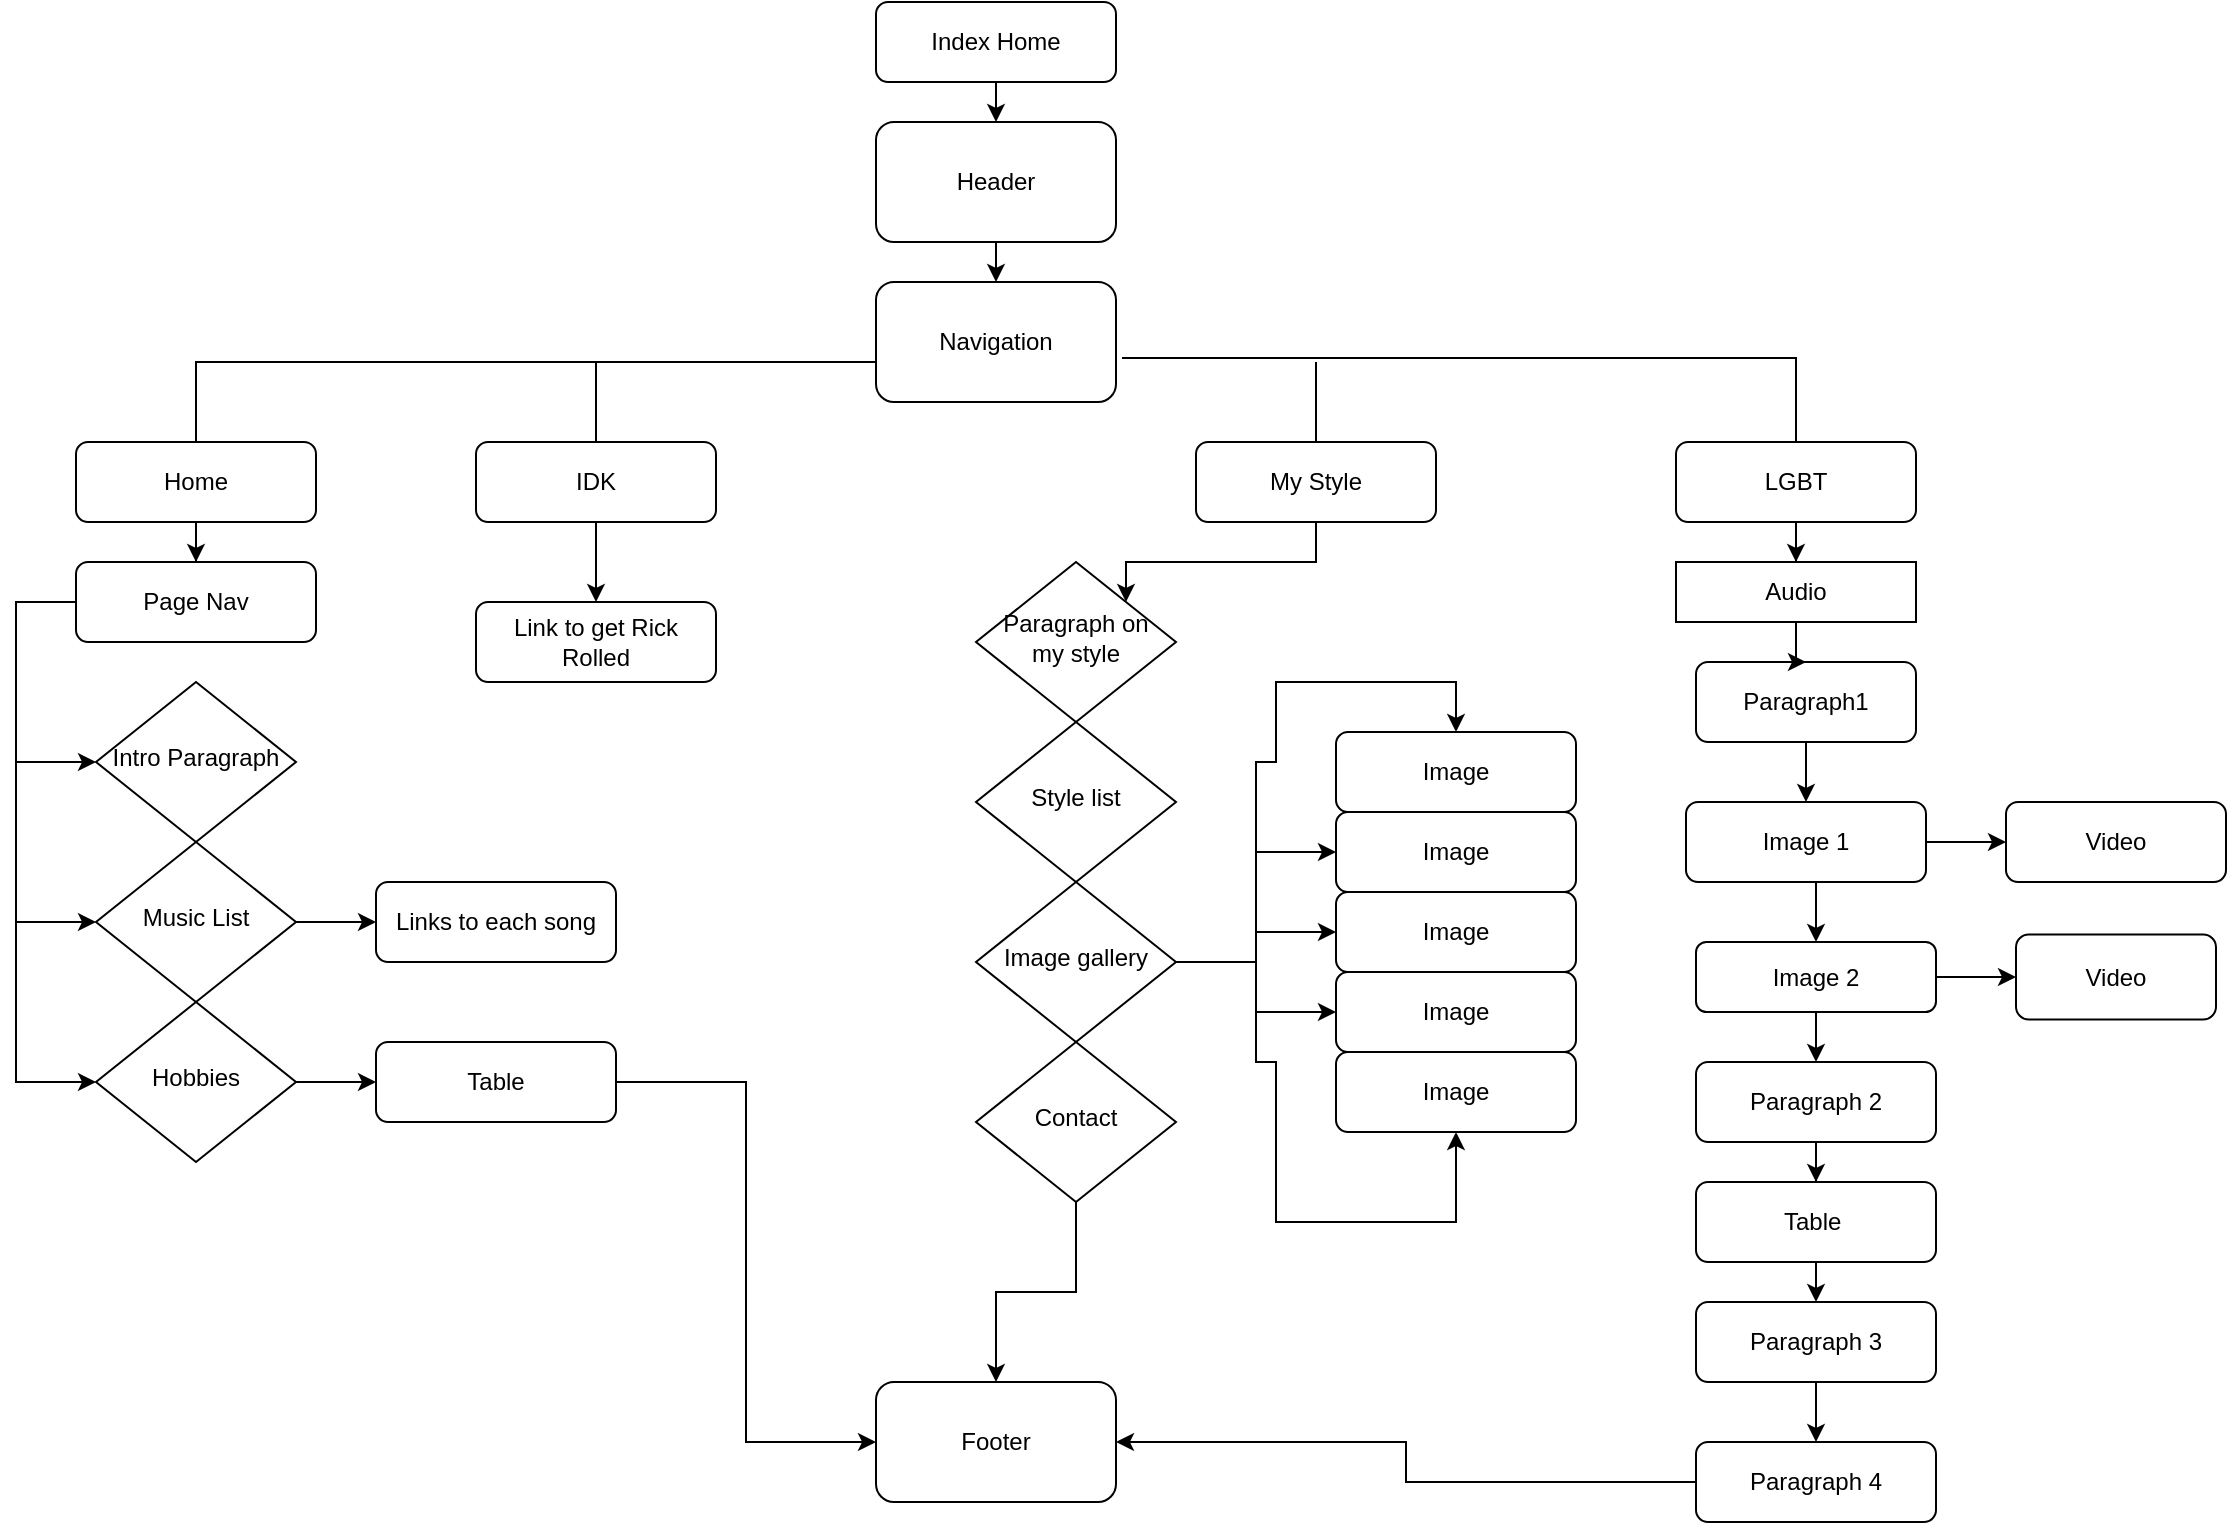 <mxfile version="15.5.7" type="github">
  <diagram id="C5RBs43oDa-KdzZeNtuy" name="Page-1">
    <mxGraphModel dx="1447" dy="803" grid="1" gridSize="10" guides="1" tooltips="1" connect="1" arrows="1" fold="1" page="1" pageScale="1" pageWidth="827" pageHeight="1169" math="0" shadow="0">
      <root>
        <mxCell id="WIyWlLk6GJQsqaUBKTNV-0" />
        <mxCell id="WIyWlLk6GJQsqaUBKTNV-1" parent="WIyWlLk6GJQsqaUBKTNV-0" />
        <mxCell id="OWJtN39UtqV0IVS7BHwt-33" style="edgeStyle=orthogonalEdgeStyle;rounded=0;orthogonalLoop=1;jettySize=auto;html=1;exitX=0.5;exitY=1;exitDx=0;exitDy=0;entryX=0.5;entryY=0;entryDx=0;entryDy=0;" edge="1" parent="WIyWlLk6GJQsqaUBKTNV-1" source="WIyWlLk6GJQsqaUBKTNV-3" target="a3GKjRGJWeOGh6iZVuP2-4">
          <mxGeometry relative="1" as="geometry" />
        </mxCell>
        <mxCell id="WIyWlLk6GJQsqaUBKTNV-3" value="Index Home" style="rounded=1;whiteSpace=wrap;html=1;fontSize=12;glass=0;strokeWidth=1;shadow=0;" parent="WIyWlLk6GJQsqaUBKTNV-1" vertex="1">
          <mxGeometry x="520" y="20" width="120" height="40" as="geometry" />
        </mxCell>
        <mxCell id="WIyWlLk6GJQsqaUBKTNV-6" value="Intro Paragraph" style="rhombus;whiteSpace=wrap;html=1;shadow=0;fontFamily=Helvetica;fontSize=12;align=center;strokeWidth=1;spacing=6;spacingTop=-4;" parent="WIyWlLk6GJQsqaUBKTNV-1" vertex="1">
          <mxGeometry x="130" y="360" width="100" height="80" as="geometry" />
        </mxCell>
        <mxCell id="OWJtN39UtqV0IVS7BHwt-25" style="edgeStyle=orthogonalEdgeStyle;rounded=0;orthogonalLoop=1;jettySize=auto;html=1;entryX=0.5;entryY=0;entryDx=0;entryDy=0;" edge="1" parent="WIyWlLk6GJQsqaUBKTNV-1" source="WIyWlLk6GJQsqaUBKTNV-7" target="WIyWlLk6GJQsqaUBKTNV-11">
          <mxGeometry relative="1" as="geometry" />
        </mxCell>
        <mxCell id="WIyWlLk6GJQsqaUBKTNV-7" value="Home" style="rounded=1;whiteSpace=wrap;html=1;fontSize=12;glass=0;strokeWidth=1;shadow=0;" parent="WIyWlLk6GJQsqaUBKTNV-1" vertex="1">
          <mxGeometry x="120" y="240" width="120" height="40" as="geometry" />
        </mxCell>
        <mxCell id="WIyWlLk6GJQsqaUBKTNV-10" value="Paragraph on my style" style="rhombus;whiteSpace=wrap;html=1;shadow=0;fontFamily=Helvetica;fontSize=12;align=center;strokeWidth=1;spacing=6;spacingTop=-4;" parent="WIyWlLk6GJQsqaUBKTNV-1" vertex="1">
          <mxGeometry x="570" y="300" width="100" height="80" as="geometry" />
        </mxCell>
        <mxCell id="OWJtN39UtqV0IVS7BHwt-20" style="edgeStyle=orthogonalEdgeStyle;rounded=0;orthogonalLoop=1;jettySize=auto;html=1;entryX=0;entryY=0.5;entryDx=0;entryDy=0;" edge="1" parent="WIyWlLk6GJQsqaUBKTNV-1" source="WIyWlLk6GJQsqaUBKTNV-11" target="0Y7FkQb1mfQwZkYvNu1i-4">
          <mxGeometry relative="1" as="geometry">
            <Array as="points">
              <mxPoint x="90" y="320" />
              <mxPoint x="90" y="560" />
            </Array>
          </mxGeometry>
        </mxCell>
        <mxCell id="WIyWlLk6GJQsqaUBKTNV-11" value="Page Nav" style="rounded=1;whiteSpace=wrap;html=1;fontSize=12;glass=0;strokeWidth=1;shadow=0;" parent="WIyWlLk6GJQsqaUBKTNV-1" vertex="1">
          <mxGeometry x="120" y="300" width="120" height="40" as="geometry" />
        </mxCell>
        <mxCell id="WIyWlLk6GJQsqaUBKTNV-12" value="Link to get Rick Rolled" style="rounded=1;whiteSpace=wrap;html=1;fontSize=12;glass=0;strokeWidth=1;shadow=0;" parent="WIyWlLk6GJQsqaUBKTNV-1" vertex="1">
          <mxGeometry x="320" y="320" width="120" height="40" as="geometry" />
        </mxCell>
        <mxCell id="a3GKjRGJWeOGh6iZVuP2-44" style="edgeStyle=orthogonalEdgeStyle;rounded=0;orthogonalLoop=1;jettySize=auto;html=1;entryX=0.5;entryY=0;entryDx=0;entryDy=0;" parent="WIyWlLk6GJQsqaUBKTNV-1" source="0Y7FkQb1mfQwZkYvNu1i-0" target="WIyWlLk6GJQsqaUBKTNV-12" edge="1">
          <mxGeometry relative="1" as="geometry" />
        </mxCell>
        <mxCell id="0Y7FkQb1mfQwZkYvNu1i-0" value="IDK" style="rounded=1;whiteSpace=wrap;html=1;fontSize=12;glass=0;strokeWidth=1;shadow=0;" parent="WIyWlLk6GJQsqaUBKTNV-1" vertex="1">
          <mxGeometry x="320" y="240" width="120" height="40" as="geometry" />
        </mxCell>
        <mxCell id="OWJtN39UtqV0IVS7BHwt-24" style="edgeStyle=orthogonalEdgeStyle;rounded=0;orthogonalLoop=1;jettySize=auto;html=1;entryX=0.5;entryY=0;entryDx=0;entryDy=0;" edge="1" parent="WIyWlLk6GJQsqaUBKTNV-1" source="0Y7FkQb1mfQwZkYvNu1i-1" target="a3GKjRGJWeOGh6iZVuP2-8">
          <mxGeometry relative="1" as="geometry" />
        </mxCell>
        <mxCell id="0Y7FkQb1mfQwZkYvNu1i-1" value="LGBT" style="rounded=1;whiteSpace=wrap;html=1;fontSize=12;glass=0;strokeWidth=1;shadow=0;" parent="WIyWlLk6GJQsqaUBKTNV-1" vertex="1">
          <mxGeometry x="920" y="240" width="120" height="40" as="geometry" />
        </mxCell>
        <mxCell id="OWJtN39UtqV0IVS7BHwt-26" style="edgeStyle=orthogonalEdgeStyle;rounded=0;orthogonalLoop=1;jettySize=auto;html=1;entryX=1;entryY=0;entryDx=0;entryDy=0;" edge="1" parent="WIyWlLk6GJQsqaUBKTNV-1" source="0Y7FkQb1mfQwZkYvNu1i-2" target="WIyWlLk6GJQsqaUBKTNV-10">
          <mxGeometry relative="1" as="geometry">
            <Array as="points">
              <mxPoint x="740" y="300" />
              <mxPoint x="645" y="300" />
            </Array>
          </mxGeometry>
        </mxCell>
        <mxCell id="0Y7FkQb1mfQwZkYvNu1i-2" value="My Style" style="rounded=1;whiteSpace=wrap;html=1;fontSize=12;glass=0;strokeWidth=1;shadow=0;" parent="WIyWlLk6GJQsqaUBKTNV-1" vertex="1">
          <mxGeometry x="680" y="240" width="120" height="40" as="geometry" />
        </mxCell>
        <mxCell id="iEm-wwM7q4pxqRBO0HhZ-6" value="" style="edgeStyle=orthogonalEdgeStyle;rounded=0;orthogonalLoop=1;jettySize=auto;html=1;" parent="WIyWlLk6GJQsqaUBKTNV-1" source="0Y7FkQb1mfQwZkYvNu1i-3" target="iEm-wwM7q4pxqRBO0HhZ-4" edge="1">
          <mxGeometry relative="1" as="geometry" />
        </mxCell>
        <mxCell id="0Y7FkQb1mfQwZkYvNu1i-3" value="Music List" style="rhombus;whiteSpace=wrap;html=1;shadow=0;fontFamily=Helvetica;fontSize=12;align=center;strokeWidth=1;spacing=6;spacingTop=-4;" parent="WIyWlLk6GJQsqaUBKTNV-1" vertex="1">
          <mxGeometry x="130" y="440" width="100" height="80" as="geometry" />
        </mxCell>
        <mxCell id="iEm-wwM7q4pxqRBO0HhZ-7" value="" style="edgeStyle=orthogonalEdgeStyle;rounded=0;orthogonalLoop=1;jettySize=auto;html=1;" parent="WIyWlLk6GJQsqaUBKTNV-1" source="0Y7FkQb1mfQwZkYvNu1i-4" target="iEm-wwM7q4pxqRBO0HhZ-5" edge="1">
          <mxGeometry relative="1" as="geometry" />
        </mxCell>
        <mxCell id="0Y7FkQb1mfQwZkYvNu1i-4" value="Hobbies" style="rhombus;whiteSpace=wrap;html=1;shadow=0;fontFamily=Helvetica;fontSize=12;align=center;strokeWidth=1;spacing=6;spacingTop=-4;" parent="WIyWlLk6GJQsqaUBKTNV-1" vertex="1">
          <mxGeometry x="130" y="520" width="100" height="80" as="geometry" />
        </mxCell>
        <mxCell id="a3GKjRGJWeOGh6iZVuP2-0" value="" style="edgeStyle=orthogonalEdgeStyle;rounded=0;orthogonalLoop=1;jettySize=auto;html=1;" parent="WIyWlLk6GJQsqaUBKTNV-1" source="a3GKjRGJWeOGh6iZVuP2-1" target="a3GKjRGJWeOGh6iZVuP2-17" edge="1">
          <mxGeometry relative="1" as="geometry" />
        </mxCell>
        <mxCell id="a3GKjRGJWeOGh6iZVuP2-1" value="Paragraph1" style="whiteSpace=wrap;html=1;rounded=1;shadow=0;strokeWidth=1;glass=0;" parent="WIyWlLk6GJQsqaUBKTNV-1" vertex="1">
          <mxGeometry x="930" y="350" width="110" height="40" as="geometry" />
        </mxCell>
        <mxCell id="OWJtN39UtqV0IVS7BHwt-32" style="edgeStyle=orthogonalEdgeStyle;rounded=0;orthogonalLoop=1;jettySize=auto;html=1;exitX=0.5;exitY=1;exitDx=0;exitDy=0;entryX=0.5;entryY=0;entryDx=0;entryDy=0;" edge="1" parent="WIyWlLk6GJQsqaUBKTNV-1" source="a3GKjRGJWeOGh6iZVuP2-4" target="a3GKjRGJWeOGh6iZVuP2-11">
          <mxGeometry relative="1" as="geometry" />
        </mxCell>
        <mxCell id="a3GKjRGJWeOGh6iZVuP2-4" value="Header" style="rounded=1;whiteSpace=wrap;html=1;" parent="WIyWlLk6GJQsqaUBKTNV-1" vertex="1">
          <mxGeometry x="520" y="80" width="120" height="60" as="geometry" />
        </mxCell>
        <mxCell id="a3GKjRGJWeOGh6iZVuP2-41" value="" style="edgeStyle=orthogonalEdgeStyle;rounded=0;orthogonalLoop=1;jettySize=auto;html=1;" parent="WIyWlLk6GJQsqaUBKTNV-1" source="a3GKjRGJWeOGh6iZVuP2-8" target="a3GKjRGJWeOGh6iZVuP2-1" edge="1">
          <mxGeometry relative="1" as="geometry" />
        </mxCell>
        <mxCell id="a3GKjRGJWeOGh6iZVuP2-8" value="Audio" style="rounded=0;whiteSpace=wrap;html=1;" parent="WIyWlLk6GJQsqaUBKTNV-1" vertex="1">
          <mxGeometry x="920" y="300" width="120" height="30" as="geometry" />
        </mxCell>
        <mxCell id="a3GKjRGJWeOGh6iZVuP2-11" value="Navigation" style="whiteSpace=wrap;html=1;rounded=1;" parent="WIyWlLk6GJQsqaUBKTNV-1" vertex="1">
          <mxGeometry x="520" y="160" width="120" height="60" as="geometry" />
        </mxCell>
        <mxCell id="a3GKjRGJWeOGh6iZVuP2-15" style="edgeStyle=orthogonalEdgeStyle;rounded=0;orthogonalLoop=1;jettySize=auto;html=1;exitX=1;exitY=0.5;exitDx=0;exitDy=0;entryX=0;entryY=0.5;entryDx=0;entryDy=0;" parent="WIyWlLk6GJQsqaUBKTNV-1" source="a3GKjRGJWeOGh6iZVuP2-17" target="a3GKjRGJWeOGh6iZVuP2-23" edge="1">
          <mxGeometry relative="1" as="geometry" />
        </mxCell>
        <mxCell id="a3GKjRGJWeOGh6iZVuP2-16" style="edgeStyle=orthogonalEdgeStyle;rounded=0;orthogonalLoop=1;jettySize=auto;html=1;exitX=0.5;exitY=1;exitDx=0;exitDy=0;entryX=0.5;entryY=0;entryDx=0;entryDy=0;" parent="WIyWlLk6GJQsqaUBKTNV-1" source="a3GKjRGJWeOGh6iZVuP2-17" target="a3GKjRGJWeOGh6iZVuP2-20" edge="1">
          <mxGeometry relative="1" as="geometry" />
        </mxCell>
        <mxCell id="a3GKjRGJWeOGh6iZVuP2-17" value="Image 1" style="whiteSpace=wrap;html=1;rounded=1;shadow=0;strokeWidth=1;glass=0;" parent="WIyWlLk6GJQsqaUBKTNV-1" vertex="1">
          <mxGeometry x="925" y="420" width="120" height="40" as="geometry" />
        </mxCell>
        <mxCell id="a3GKjRGJWeOGh6iZVuP2-18" style="edgeStyle=orthogonalEdgeStyle;rounded=0;orthogonalLoop=1;jettySize=auto;html=1;exitX=1;exitY=0.5;exitDx=0;exitDy=0;entryX=0;entryY=0.5;entryDx=0;entryDy=0;" parent="WIyWlLk6GJQsqaUBKTNV-1" source="a3GKjRGJWeOGh6iZVuP2-20" target="a3GKjRGJWeOGh6iZVuP2-24" edge="1">
          <mxGeometry relative="1" as="geometry" />
        </mxCell>
        <mxCell id="a3GKjRGJWeOGh6iZVuP2-19" style="edgeStyle=orthogonalEdgeStyle;rounded=0;orthogonalLoop=1;jettySize=auto;html=1;exitX=0.5;exitY=1;exitDx=0;exitDy=0;entryX=0.5;entryY=0;entryDx=0;entryDy=0;" parent="WIyWlLk6GJQsqaUBKTNV-1" source="a3GKjRGJWeOGh6iZVuP2-20" target="a3GKjRGJWeOGh6iZVuP2-22" edge="1">
          <mxGeometry relative="1" as="geometry" />
        </mxCell>
        <mxCell id="a3GKjRGJWeOGh6iZVuP2-20" value="Image 2" style="whiteSpace=wrap;html=1;rounded=1;shadow=0;strokeWidth=1;glass=0;" parent="WIyWlLk6GJQsqaUBKTNV-1" vertex="1">
          <mxGeometry x="930" y="490" width="120" height="35" as="geometry" />
        </mxCell>
        <mxCell id="a3GKjRGJWeOGh6iZVuP2-40" value="" style="edgeStyle=orthogonalEdgeStyle;rounded=0;orthogonalLoop=1;jettySize=auto;html=1;" parent="WIyWlLk6GJQsqaUBKTNV-1" source="a3GKjRGJWeOGh6iZVuP2-22" target="a3GKjRGJWeOGh6iZVuP2-34" edge="1">
          <mxGeometry relative="1" as="geometry" />
        </mxCell>
        <mxCell id="a3GKjRGJWeOGh6iZVuP2-22" value="Paragraph 2" style="whiteSpace=wrap;html=1;rounded=1;shadow=0;strokeWidth=1;glass=0;" parent="WIyWlLk6GJQsqaUBKTNV-1" vertex="1">
          <mxGeometry x="930" y="550" width="120" height="40" as="geometry" />
        </mxCell>
        <mxCell id="a3GKjRGJWeOGh6iZVuP2-23" value="Video" style="whiteSpace=wrap;html=1;rounded=1;shadow=0;strokeWidth=1;glass=0;" parent="WIyWlLk6GJQsqaUBKTNV-1" vertex="1">
          <mxGeometry x="1085" y="420" width="110" height="40" as="geometry" />
        </mxCell>
        <mxCell id="a3GKjRGJWeOGh6iZVuP2-24" value="Video" style="whiteSpace=wrap;html=1;rounded=1;shadow=0;strokeWidth=1;glass=0;" parent="WIyWlLk6GJQsqaUBKTNV-1" vertex="1">
          <mxGeometry x="1090" y="486.25" width="100" height="42.5" as="geometry" />
        </mxCell>
        <mxCell id="a3GKjRGJWeOGh6iZVuP2-33" style="edgeStyle=orthogonalEdgeStyle;rounded=0;orthogonalLoop=1;jettySize=auto;html=1;exitX=0.5;exitY=1;exitDx=0;exitDy=0;entryX=0.5;entryY=0;entryDx=0;entryDy=0;" parent="WIyWlLk6GJQsqaUBKTNV-1" source="a3GKjRGJWeOGh6iZVuP2-34" target="a3GKjRGJWeOGh6iZVuP2-36" edge="1">
          <mxGeometry relative="1" as="geometry" />
        </mxCell>
        <mxCell id="a3GKjRGJWeOGh6iZVuP2-34" value="Table&amp;nbsp;" style="rounded=1;whiteSpace=wrap;html=1;" parent="WIyWlLk6GJQsqaUBKTNV-1" vertex="1">
          <mxGeometry x="930" y="610" width="120" height="40" as="geometry" />
        </mxCell>
        <mxCell id="a3GKjRGJWeOGh6iZVuP2-35" style="edgeStyle=orthogonalEdgeStyle;rounded=0;orthogonalLoop=1;jettySize=auto;html=1;exitX=0.5;exitY=1;exitDx=0;exitDy=0;entryX=0.5;entryY=0;entryDx=0;entryDy=0;" parent="WIyWlLk6GJQsqaUBKTNV-1" source="a3GKjRGJWeOGh6iZVuP2-36" target="a3GKjRGJWeOGh6iZVuP2-38" edge="1">
          <mxGeometry relative="1" as="geometry" />
        </mxCell>
        <mxCell id="a3GKjRGJWeOGh6iZVuP2-36" value="Paragraph 3" style="whiteSpace=wrap;html=1;rounded=1;shadow=0;strokeWidth=1;glass=0;" parent="WIyWlLk6GJQsqaUBKTNV-1" vertex="1">
          <mxGeometry x="930" y="670" width="120" height="40" as="geometry" />
        </mxCell>
        <mxCell id="OWJtN39UtqV0IVS7BHwt-27" style="edgeStyle=orthogonalEdgeStyle;rounded=0;orthogonalLoop=1;jettySize=auto;html=1;entryX=1;entryY=0.5;entryDx=0;entryDy=0;" edge="1" parent="WIyWlLk6GJQsqaUBKTNV-1" source="a3GKjRGJWeOGh6iZVuP2-38" target="a3GKjRGJWeOGh6iZVuP2-39">
          <mxGeometry relative="1" as="geometry" />
        </mxCell>
        <mxCell id="a3GKjRGJWeOGh6iZVuP2-38" value="Paragraph 4" style="whiteSpace=wrap;html=1;rounded=1;shadow=0;strokeWidth=1;glass=0;" parent="WIyWlLk6GJQsqaUBKTNV-1" vertex="1">
          <mxGeometry x="930" y="740" width="120" height="40" as="geometry" />
        </mxCell>
        <mxCell id="a3GKjRGJWeOGh6iZVuP2-39" value="Footer" style="whiteSpace=wrap;html=1;rounded=1;shadow=0;strokeWidth=1;glass=0;" parent="WIyWlLk6GJQsqaUBKTNV-1" vertex="1">
          <mxGeometry x="520" y="710" width="120" height="60" as="geometry" />
        </mxCell>
        <mxCell id="iEm-wwM7q4pxqRBO0HhZ-0" value="Style list" style="rhombus;whiteSpace=wrap;html=1;shadow=0;fontFamily=Helvetica;fontSize=12;align=center;strokeWidth=1;spacing=6;spacingTop=-4;" parent="WIyWlLk6GJQsqaUBKTNV-1" vertex="1">
          <mxGeometry x="570" y="380" width="100" height="80" as="geometry" />
        </mxCell>
        <mxCell id="OWJtN39UtqV0IVS7BHwt-13" value="" style="edgeStyle=orthogonalEdgeStyle;rounded=0;orthogonalLoop=1;jettySize=auto;html=1;" edge="1" parent="WIyWlLk6GJQsqaUBKTNV-1" source="iEm-wwM7q4pxqRBO0HhZ-1" target="OWJtN39UtqV0IVS7BHwt-9">
          <mxGeometry relative="1" as="geometry">
            <Array as="points">
              <mxPoint x="710" y="500" />
              <mxPoint x="710" y="525" />
            </Array>
          </mxGeometry>
        </mxCell>
        <mxCell id="iEm-wwM7q4pxqRBO0HhZ-1" value="Image gallery" style="rhombus;whiteSpace=wrap;html=1;shadow=0;fontFamily=Helvetica;fontSize=12;align=center;strokeWidth=1;spacing=6;spacingTop=-4;" parent="WIyWlLk6GJQsqaUBKTNV-1" vertex="1">
          <mxGeometry x="570" y="460" width="100" height="80" as="geometry" />
        </mxCell>
        <mxCell id="OWJtN39UtqV0IVS7BHwt-18" style="edgeStyle=orthogonalEdgeStyle;rounded=0;orthogonalLoop=1;jettySize=auto;html=1;entryX=0.5;entryY=0;entryDx=0;entryDy=0;" edge="1" parent="WIyWlLk6GJQsqaUBKTNV-1" source="iEm-wwM7q4pxqRBO0HhZ-2" target="a3GKjRGJWeOGh6iZVuP2-39">
          <mxGeometry relative="1" as="geometry" />
        </mxCell>
        <mxCell id="iEm-wwM7q4pxqRBO0HhZ-2" value="Contact" style="rhombus;whiteSpace=wrap;html=1;shadow=0;fontFamily=Helvetica;fontSize=12;align=center;strokeWidth=1;spacing=6;spacingTop=-4;" parent="WIyWlLk6GJQsqaUBKTNV-1" vertex="1">
          <mxGeometry x="570" y="540" width="100" height="80" as="geometry" />
        </mxCell>
        <mxCell id="iEm-wwM7q4pxqRBO0HhZ-3" value="Image" style="rounded=1;whiteSpace=wrap;html=1;fontSize=12;glass=0;strokeWidth=1;shadow=0;" parent="WIyWlLk6GJQsqaUBKTNV-1" vertex="1">
          <mxGeometry x="750" y="385" width="120" height="40" as="geometry" />
        </mxCell>
        <mxCell id="iEm-wwM7q4pxqRBO0HhZ-4" value="Links to each song" style="rounded=1;whiteSpace=wrap;html=1;fontSize=12;glass=0;strokeWidth=1;shadow=0;" parent="WIyWlLk6GJQsqaUBKTNV-1" vertex="1">
          <mxGeometry x="270" y="460" width="120" height="40" as="geometry" />
        </mxCell>
        <mxCell id="OWJtN39UtqV0IVS7BHwt-19" style="edgeStyle=orthogonalEdgeStyle;rounded=0;orthogonalLoop=1;jettySize=auto;html=1;entryX=0;entryY=0.5;entryDx=0;entryDy=0;" edge="1" parent="WIyWlLk6GJQsqaUBKTNV-1" source="iEm-wwM7q4pxqRBO0HhZ-5" target="a3GKjRGJWeOGh6iZVuP2-39">
          <mxGeometry relative="1" as="geometry" />
        </mxCell>
        <mxCell id="iEm-wwM7q4pxqRBO0HhZ-5" value="Table" style="rounded=1;whiteSpace=wrap;html=1;fontSize=12;glass=0;strokeWidth=1;shadow=0;" parent="WIyWlLk6GJQsqaUBKTNV-1" vertex="1">
          <mxGeometry x="270" y="540" width="120" height="40" as="geometry" />
        </mxCell>
        <mxCell id="OWJtN39UtqV0IVS7BHwt-2" value="" style="endArrow=none;html=1;rounded=0;exitX=0.5;exitY=0;exitDx=0;exitDy=0;" edge="1" parent="WIyWlLk6GJQsqaUBKTNV-1" source="WIyWlLk6GJQsqaUBKTNV-7">
          <mxGeometry width="50" height="50" relative="1" as="geometry">
            <mxPoint x="500" y="300" as="sourcePoint" />
            <mxPoint x="520" y="200" as="targetPoint" />
            <Array as="points">
              <mxPoint x="180" y="200" />
            </Array>
          </mxGeometry>
        </mxCell>
        <mxCell id="OWJtN39UtqV0IVS7BHwt-4" value="" style="endArrow=none;html=1;rounded=0;exitX=1.025;exitY=0.633;exitDx=0;exitDy=0;exitPerimeter=0;entryX=0.5;entryY=0;entryDx=0;entryDy=0;" edge="1" parent="WIyWlLk6GJQsqaUBKTNV-1" source="a3GKjRGJWeOGh6iZVuP2-11" target="0Y7FkQb1mfQwZkYvNu1i-1">
          <mxGeometry width="50" height="50" relative="1" as="geometry">
            <mxPoint x="760" y="200" as="sourcePoint" />
            <mxPoint x="990" y="198" as="targetPoint" />
            <Array as="points">
              <mxPoint x="980" y="198" />
            </Array>
          </mxGeometry>
        </mxCell>
        <mxCell id="OWJtN39UtqV0IVS7BHwt-5" value="" style="endArrow=none;html=1;rounded=0;exitX=0.5;exitY=0;exitDx=0;exitDy=0;" edge="1" parent="WIyWlLk6GJQsqaUBKTNV-1" source="0Y7FkQb1mfQwZkYvNu1i-0">
          <mxGeometry width="50" height="50" relative="1" as="geometry">
            <mxPoint x="340" y="250" as="sourcePoint" />
            <mxPoint x="380" y="200" as="targetPoint" />
          </mxGeometry>
        </mxCell>
        <mxCell id="OWJtN39UtqV0IVS7BHwt-6" value="" style="endArrow=none;html=1;rounded=0;exitX=0.5;exitY=0;exitDx=0;exitDy=0;" edge="1" parent="WIyWlLk6GJQsqaUBKTNV-1" source="0Y7FkQb1mfQwZkYvNu1i-2">
          <mxGeometry width="50" height="50" relative="1" as="geometry">
            <mxPoint x="390" y="250" as="sourcePoint" />
            <mxPoint x="740" y="200" as="targetPoint" />
            <Array as="points" />
          </mxGeometry>
        </mxCell>
        <mxCell id="OWJtN39UtqV0IVS7BHwt-7" value="Image" style="rounded=1;whiteSpace=wrap;html=1;fontSize=12;glass=0;strokeWidth=1;shadow=0;" vertex="1" parent="WIyWlLk6GJQsqaUBKTNV-1">
          <mxGeometry x="750" y="425" width="120" height="40" as="geometry" />
        </mxCell>
        <mxCell id="OWJtN39UtqV0IVS7BHwt-8" value="Image" style="rounded=1;whiteSpace=wrap;html=1;fontSize=12;glass=0;strokeWidth=1;shadow=0;" vertex="1" parent="WIyWlLk6GJQsqaUBKTNV-1">
          <mxGeometry x="750" y="465" width="120" height="40" as="geometry" />
        </mxCell>
        <mxCell id="OWJtN39UtqV0IVS7BHwt-9" value="Image" style="rounded=1;whiteSpace=wrap;html=1;fontSize=12;glass=0;strokeWidth=1;shadow=0;" vertex="1" parent="WIyWlLk6GJQsqaUBKTNV-1">
          <mxGeometry x="750" y="505" width="120" height="40" as="geometry" />
        </mxCell>
        <mxCell id="OWJtN39UtqV0IVS7BHwt-10" value="Image" style="rounded=1;whiteSpace=wrap;html=1;fontSize=12;glass=0;strokeWidth=1;shadow=0;" vertex="1" parent="WIyWlLk6GJQsqaUBKTNV-1">
          <mxGeometry x="750" y="545" width="120" height="40" as="geometry" />
        </mxCell>
        <mxCell id="OWJtN39UtqV0IVS7BHwt-14" value="" style="edgeStyle=orthogonalEdgeStyle;rounded=0;orthogonalLoop=1;jettySize=auto;html=1;entryX=0.5;entryY=1;entryDx=0;entryDy=0;" edge="1" parent="WIyWlLk6GJQsqaUBKTNV-1" target="OWJtN39UtqV0IVS7BHwt-10">
          <mxGeometry relative="1" as="geometry">
            <mxPoint x="710" y="510" as="sourcePoint" />
            <mxPoint x="820" y="610" as="targetPoint" />
            <Array as="points">
              <mxPoint x="710" y="550" />
              <mxPoint x="720" y="550" />
              <mxPoint x="720" y="630" />
              <mxPoint x="810" y="630" />
            </Array>
          </mxGeometry>
        </mxCell>
        <mxCell id="OWJtN39UtqV0IVS7BHwt-15" value="" style="edgeStyle=orthogonalEdgeStyle;rounded=0;orthogonalLoop=1;jettySize=auto;html=1;entryX=0.5;entryY=0;entryDx=0;entryDy=0;" edge="1" parent="WIyWlLk6GJQsqaUBKTNV-1" target="iEm-wwM7q4pxqRBO0HhZ-3">
          <mxGeometry relative="1" as="geometry">
            <mxPoint x="710" y="500" as="sourcePoint" />
            <mxPoint x="760" y="360" as="targetPoint" />
            <Array as="points">
              <mxPoint x="710" y="400" />
              <mxPoint x="720" y="400" />
              <mxPoint x="720" y="360" />
              <mxPoint x="810" y="360" />
            </Array>
          </mxGeometry>
        </mxCell>
        <mxCell id="OWJtN39UtqV0IVS7BHwt-16" value="" style="endArrow=classic;html=1;rounded=0;entryX=0;entryY=0.5;entryDx=0;entryDy=0;" edge="1" parent="WIyWlLk6GJQsqaUBKTNV-1" target="OWJtN39UtqV0IVS7BHwt-7">
          <mxGeometry width="50" height="50" relative="1" as="geometry">
            <mxPoint x="710" y="445" as="sourcePoint" />
            <mxPoint x="720" y="380" as="targetPoint" />
          </mxGeometry>
        </mxCell>
        <mxCell id="OWJtN39UtqV0IVS7BHwt-17" value="" style="endArrow=classic;html=1;rounded=0;entryX=0;entryY=0.5;entryDx=0;entryDy=0;" edge="1" parent="WIyWlLk6GJQsqaUBKTNV-1" target="OWJtN39UtqV0IVS7BHwt-8">
          <mxGeometry width="50" height="50" relative="1" as="geometry">
            <mxPoint x="710" y="485" as="sourcePoint" />
            <mxPoint x="760" y="455" as="targetPoint" />
          </mxGeometry>
        </mxCell>
        <mxCell id="OWJtN39UtqV0IVS7BHwt-22" value="" style="endArrow=classic;html=1;rounded=0;entryX=0;entryY=0.5;entryDx=0;entryDy=0;" edge="1" parent="WIyWlLk6GJQsqaUBKTNV-1">
          <mxGeometry width="50" height="50" relative="1" as="geometry">
            <mxPoint x="90" y="480" as="sourcePoint" />
            <mxPoint x="130" y="480" as="targetPoint" />
          </mxGeometry>
        </mxCell>
        <mxCell id="OWJtN39UtqV0IVS7BHwt-23" value="" style="endArrow=classic;html=1;rounded=0;entryX=0;entryY=0.5;entryDx=0;entryDy=0;" edge="1" parent="WIyWlLk6GJQsqaUBKTNV-1">
          <mxGeometry width="50" height="50" relative="1" as="geometry">
            <mxPoint x="90" y="400" as="sourcePoint" />
            <mxPoint x="130" y="400" as="targetPoint" />
          </mxGeometry>
        </mxCell>
      </root>
    </mxGraphModel>
  </diagram>
</mxfile>
